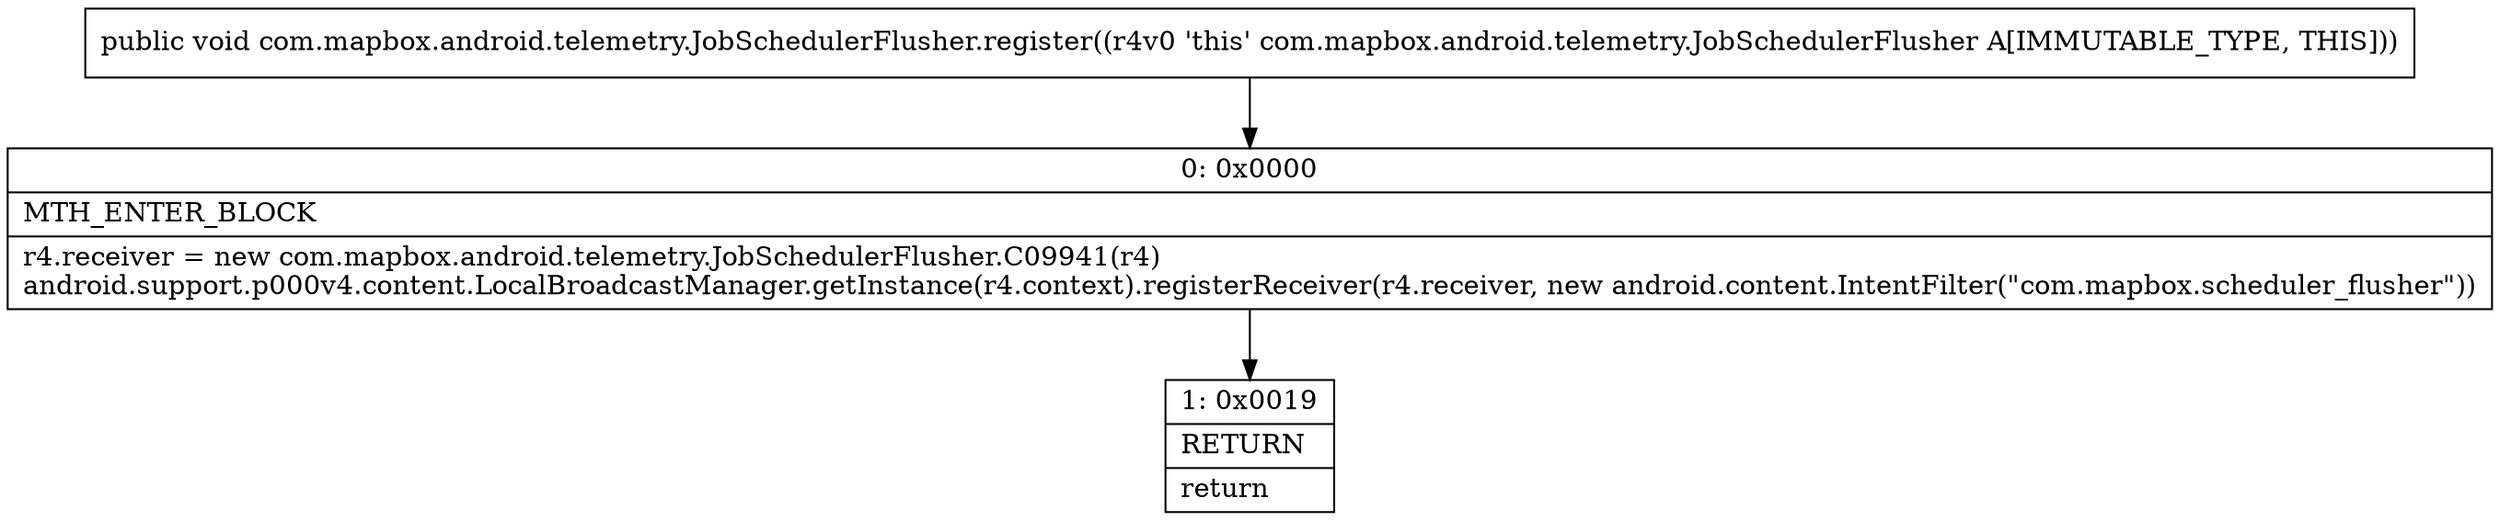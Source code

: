 digraph "CFG forcom.mapbox.android.telemetry.JobSchedulerFlusher.register()V" {
Node_0 [shape=record,label="{0\:\ 0x0000|MTH_ENTER_BLOCK\l|r4.receiver = new com.mapbox.android.telemetry.JobSchedulerFlusher.C09941(r4)\landroid.support.p000v4.content.LocalBroadcastManager.getInstance(r4.context).registerReceiver(r4.receiver, new android.content.IntentFilter(\"com.mapbox.scheduler_flusher\"))\l}"];
Node_1 [shape=record,label="{1\:\ 0x0019|RETURN\l|return\l}"];
MethodNode[shape=record,label="{public void com.mapbox.android.telemetry.JobSchedulerFlusher.register((r4v0 'this' com.mapbox.android.telemetry.JobSchedulerFlusher A[IMMUTABLE_TYPE, THIS])) }"];
MethodNode -> Node_0;
Node_0 -> Node_1;
}

